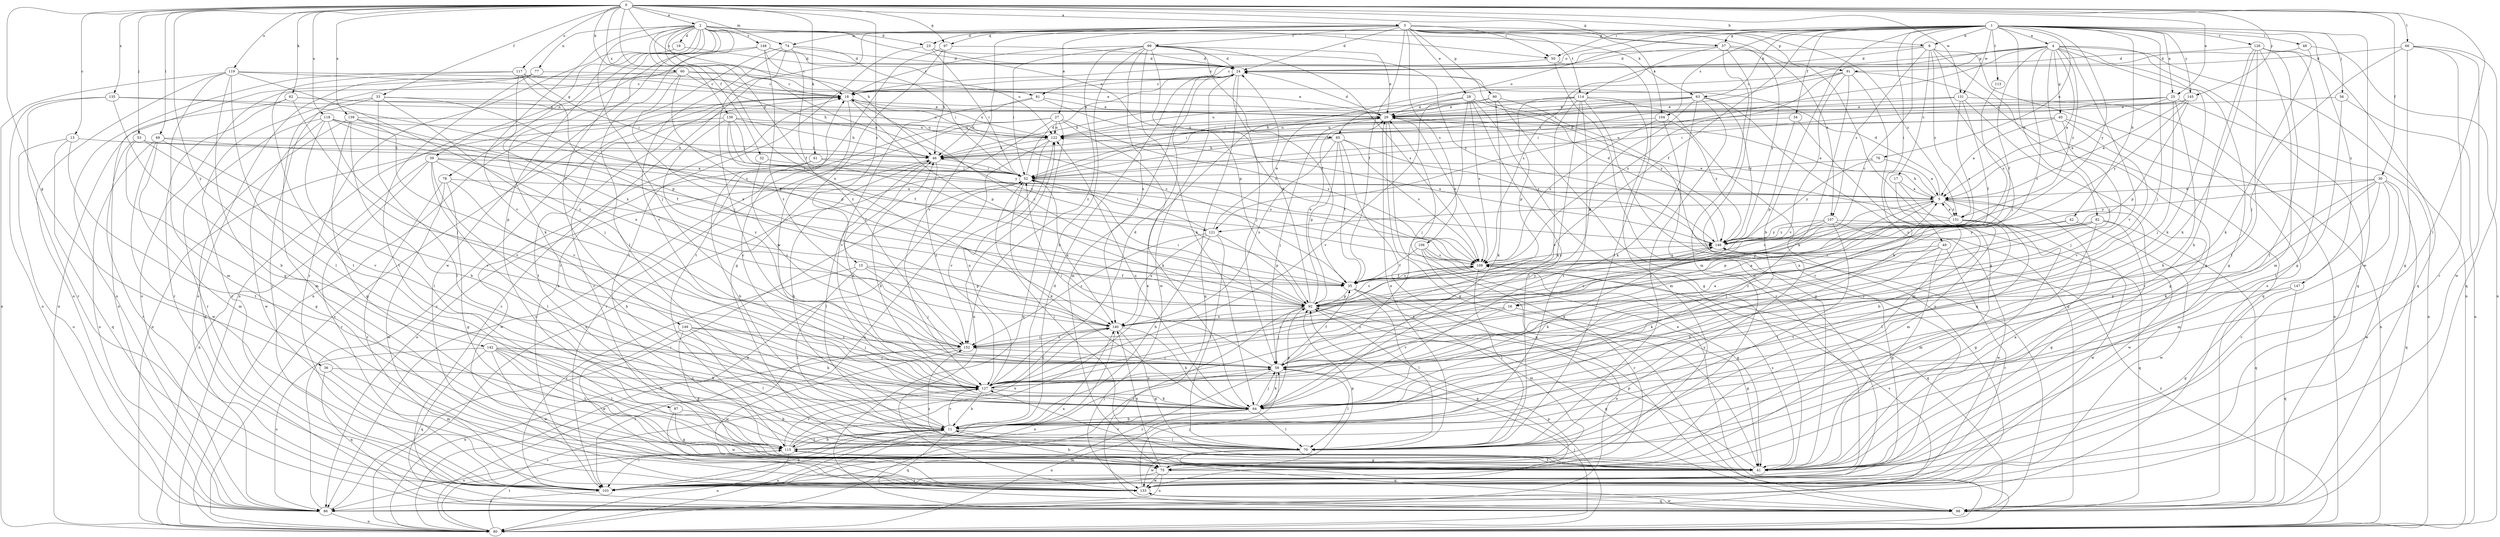 strict digraph  {
0;
1;
2;
3;
4;
5;
9;
11;
13;
15;
16;
17;
18;
19;
23;
24;
25;
27;
28;
29;
30;
32;
33;
34;
35;
36;
37;
39;
40;
41;
42;
46;
48;
49;
50;
52;
53;
56;
58;
60;
61;
62;
63;
64;
66;
69;
70;
74;
75;
76;
77;
78;
80;
81;
82;
85;
86;
87;
90;
91;
92;
97;
98;
99;
103;
104;
106;
107;
109;
113;
114;
115;
117;
118;
119;
121;
122;
126;
127;
131;
133;
135;
138;
139;
140;
142;
145;
146;
147;
148;
149;
151;
152;
0 -> 2  [label=a];
0 -> 3  [label=a];
0 -> 9  [label=b];
0 -> 13  [label=c];
0 -> 15  [label=c];
0 -> 25  [label=e];
0 -> 30  [label=f];
0 -> 32  [label=f];
0 -> 33  [label=f];
0 -> 36  [label=g];
0 -> 37  [label=g];
0 -> 53  [label=j];
0 -> 60  [label=k];
0 -> 61  [label=k];
0 -> 62  [label=k];
0 -> 66  [label=l];
0 -> 69  [label=l];
0 -> 70  [label=l];
0 -> 74  [label=m];
0 -> 81  [label=o];
0 -> 97  [label=q];
0 -> 117  [label=u];
0 -> 118  [label=u];
0 -> 119  [label=u];
0 -> 131  [label=w];
0 -> 135  [label=x];
0 -> 138  [label=x];
0 -> 139  [label=x];
0 -> 142  [label=y];
0 -> 145  [label=y];
1 -> 4  [label=a];
1 -> 9  [label=b];
1 -> 11  [label=b];
1 -> 16  [label=c];
1 -> 25  [label=e];
1 -> 34  [label=f];
1 -> 35  [label=f];
1 -> 37  [label=g];
1 -> 42  [label=h];
1 -> 48  [label=i];
1 -> 49  [label=i];
1 -> 50  [label=i];
1 -> 56  [label=j];
1 -> 58  [label=j];
1 -> 63  [label=k];
1 -> 74  [label=m];
1 -> 76  [label=n];
1 -> 81  [label=o];
1 -> 82  [label=o];
1 -> 85  [label=o];
1 -> 104  [label=s];
1 -> 113  [label=t];
1 -> 126  [label=v];
1 -> 131  [label=w];
1 -> 133  [label=w];
1 -> 145  [label=y];
1 -> 146  [label=y];
1 -> 147  [label=z];
2 -> 19  [label=d];
2 -> 23  [label=d];
2 -> 35  [label=f];
2 -> 37  [label=g];
2 -> 39  [label=g];
2 -> 46  [label=h];
2 -> 50  [label=i];
2 -> 58  [label=j];
2 -> 63  [label=k];
2 -> 70  [label=l];
2 -> 77  [label=n];
2 -> 78  [label=n];
2 -> 85  [label=o];
2 -> 87  [label=p];
2 -> 121  [label=u];
2 -> 127  [label=v];
2 -> 133  [label=w];
2 -> 140  [label=x];
2 -> 148  [label=z];
2 -> 149  [label=z];
3 -> 23  [label=d];
3 -> 24  [label=d];
3 -> 27  [label=e];
3 -> 28  [label=e];
3 -> 35  [label=f];
3 -> 50  [label=i];
3 -> 90  [label=p];
3 -> 91  [label=p];
3 -> 97  [label=q];
3 -> 99  [label=r];
3 -> 103  [label=r];
3 -> 104  [label=s];
3 -> 106  [label=s];
3 -> 107  [label=s];
3 -> 114  [label=t];
3 -> 127  [label=v];
3 -> 151  [label=z];
4 -> 5  [label=a];
4 -> 16  [label=c];
4 -> 35  [label=f];
4 -> 40  [label=g];
4 -> 41  [label=g];
4 -> 52  [label=i];
4 -> 58  [label=j];
4 -> 64  [label=k];
4 -> 80  [label=n];
4 -> 91  [label=p];
4 -> 98  [label=q];
4 -> 114  [label=t];
4 -> 121  [label=u];
4 -> 127  [label=v];
4 -> 151  [label=z];
5 -> 24  [label=d];
5 -> 29  [label=e];
5 -> 46  [label=h];
5 -> 70  [label=l];
5 -> 92  [label=p];
5 -> 121  [label=u];
5 -> 133  [label=w];
5 -> 140  [label=x];
5 -> 151  [label=z];
9 -> 17  [label=c];
9 -> 18  [label=c];
9 -> 24  [label=d];
9 -> 41  [label=g];
9 -> 58  [label=j];
9 -> 86  [label=o];
9 -> 107  [label=s];
9 -> 151  [label=z];
11 -> 46  [label=h];
11 -> 58  [label=j];
11 -> 70  [label=l];
11 -> 80  [label=n];
11 -> 98  [label=q];
11 -> 103  [label=r];
11 -> 115  [label=t];
11 -> 127  [label=v];
13 -> 46  [label=h];
13 -> 86  [label=o];
13 -> 98  [label=q];
13 -> 115  [label=t];
15 -> 35  [label=f];
15 -> 58  [label=j];
15 -> 70  [label=l];
15 -> 92  [label=p];
15 -> 103  [label=r];
16 -> 41  [label=g];
16 -> 127  [label=v];
16 -> 140  [label=x];
16 -> 152  [label=z];
17 -> 5  [label=a];
17 -> 11  [label=b];
17 -> 75  [label=m];
18 -> 29  [label=e];
18 -> 92  [label=p];
18 -> 115  [label=t];
18 -> 122  [label=u];
18 -> 127  [label=v];
19 -> 24  [label=d];
19 -> 103  [label=r];
23 -> 24  [label=d];
23 -> 52  [label=i];
23 -> 115  [label=t];
23 -> 146  [label=y];
24 -> 18  [label=c];
24 -> 58  [label=j];
24 -> 75  [label=m];
24 -> 98  [label=q];
24 -> 133  [label=w];
25 -> 5  [label=a];
25 -> 11  [label=b];
25 -> 29  [label=e];
25 -> 46  [label=h];
25 -> 52  [label=i];
25 -> 58  [label=j];
25 -> 80  [label=n];
27 -> 64  [label=k];
27 -> 80  [label=n];
27 -> 86  [label=o];
27 -> 98  [label=q];
27 -> 103  [label=r];
27 -> 109  [label=s];
27 -> 122  [label=u];
28 -> 29  [label=e];
28 -> 41  [label=g];
28 -> 58  [label=j];
28 -> 70  [label=l];
28 -> 109  [label=s];
28 -> 127  [label=v];
28 -> 146  [label=y];
29 -> 24  [label=d];
29 -> 41  [label=g];
29 -> 58  [label=j];
29 -> 98  [label=q];
29 -> 109  [label=s];
29 -> 122  [label=u];
30 -> 5  [label=a];
30 -> 64  [label=k];
30 -> 75  [label=m];
30 -> 98  [label=q];
30 -> 103  [label=r];
30 -> 127  [label=v];
30 -> 133  [label=w];
30 -> 146  [label=y];
32 -> 52  [label=i];
32 -> 152  [label=z];
33 -> 29  [label=e];
33 -> 58  [label=j];
33 -> 70  [label=l];
33 -> 75  [label=m];
33 -> 92  [label=p];
33 -> 103  [label=r];
34 -> 75  [label=m];
34 -> 92  [label=p];
34 -> 122  [label=u];
35 -> 18  [label=c];
35 -> 70  [label=l];
35 -> 75  [label=m];
35 -> 86  [label=o];
35 -> 92  [label=p];
35 -> 109  [label=s];
36 -> 75  [label=m];
36 -> 98  [label=q];
36 -> 127  [label=v];
37 -> 24  [label=d];
37 -> 41  [label=g];
37 -> 75  [label=m];
37 -> 103  [label=r];
37 -> 109  [label=s];
37 -> 146  [label=y];
39 -> 35  [label=f];
39 -> 52  [label=i];
39 -> 64  [label=k];
39 -> 70  [label=l];
39 -> 80  [label=n];
39 -> 103  [label=r];
39 -> 140  [label=x];
40 -> 5  [label=a];
40 -> 46  [label=h];
40 -> 58  [label=j];
40 -> 80  [label=n];
40 -> 122  [label=u];
40 -> 127  [label=v];
41 -> 5  [label=a];
41 -> 18  [label=c];
41 -> 92  [label=p];
41 -> 109  [label=s];
41 -> 115  [label=t];
41 -> 127  [label=v];
41 -> 152  [label=z];
42 -> 92  [label=p];
42 -> 133  [label=w];
42 -> 146  [label=y];
46 -> 52  [label=i];
46 -> 70  [label=l];
46 -> 86  [label=o];
46 -> 152  [label=z];
48 -> 24  [label=d];
48 -> 64  [label=k];
48 -> 80  [label=n];
49 -> 11  [label=b];
49 -> 41  [label=g];
49 -> 64  [label=k];
49 -> 103  [label=r];
49 -> 109  [label=s];
50 -> 18  [label=c];
50 -> 70  [label=l];
50 -> 133  [label=w];
52 -> 5  [label=a];
52 -> 24  [label=d];
52 -> 64  [label=k];
52 -> 80  [label=n];
52 -> 140  [label=x];
53 -> 41  [label=g];
53 -> 46  [label=h];
53 -> 103  [label=r];
53 -> 127  [label=v];
56 -> 29  [label=e];
56 -> 70  [label=l];
56 -> 80  [label=n];
58 -> 5  [label=a];
58 -> 35  [label=f];
58 -> 52  [label=i];
58 -> 64  [label=k];
58 -> 70  [label=l];
58 -> 103  [label=r];
58 -> 127  [label=v];
60 -> 18  [label=c];
60 -> 29  [label=e];
60 -> 46  [label=h];
60 -> 80  [label=n];
60 -> 86  [label=o];
60 -> 92  [label=p];
60 -> 140  [label=x];
61 -> 11  [label=b];
61 -> 52  [label=i];
61 -> 109  [label=s];
61 -> 133  [label=w];
62 -> 29  [label=e];
62 -> 58  [label=j];
62 -> 86  [label=o];
62 -> 103  [label=r];
62 -> 122  [label=u];
63 -> 29  [label=e];
63 -> 52  [label=i];
63 -> 64  [label=k];
63 -> 70  [label=l];
63 -> 98  [label=q];
63 -> 122  [label=u];
63 -> 140  [label=x];
63 -> 146  [label=y];
64 -> 11  [label=b];
64 -> 18  [label=c];
64 -> 46  [label=h];
64 -> 58  [label=j];
64 -> 70  [label=l];
64 -> 80  [label=n];
64 -> 92  [label=p];
64 -> 122  [label=u];
66 -> 24  [label=d];
66 -> 41  [label=g];
66 -> 58  [label=j];
66 -> 98  [label=q];
66 -> 103  [label=r];
66 -> 133  [label=w];
69 -> 5  [label=a];
69 -> 46  [label=h];
69 -> 75  [label=m];
69 -> 86  [label=o];
69 -> 127  [label=v];
69 -> 133  [label=w];
70 -> 29  [label=e];
70 -> 52  [label=i];
70 -> 98  [label=q];
70 -> 133  [label=w];
70 -> 146  [label=y];
74 -> 24  [label=d];
74 -> 52  [label=i];
74 -> 58  [label=j];
74 -> 80  [label=n];
74 -> 127  [label=v];
74 -> 152  [label=z];
75 -> 11  [label=b];
75 -> 86  [label=o];
75 -> 92  [label=p];
75 -> 103  [label=r];
75 -> 133  [label=w];
75 -> 140  [label=x];
76 -> 5  [label=a];
76 -> 52  [label=i];
76 -> 146  [label=y];
77 -> 18  [label=c];
77 -> 86  [label=o];
77 -> 103  [label=r];
77 -> 115  [label=t];
78 -> 5  [label=a];
78 -> 11  [label=b];
78 -> 41  [label=g];
78 -> 103  [label=r];
78 -> 133  [label=w];
80 -> 18  [label=c];
80 -> 29  [label=e];
80 -> 58  [label=j];
80 -> 92  [label=p];
80 -> 115  [label=t];
80 -> 127  [label=v];
80 -> 146  [label=y];
81 -> 29  [label=e];
81 -> 46  [label=h];
81 -> 109  [label=s];
81 -> 127  [label=v];
82 -> 41  [label=g];
82 -> 58  [label=j];
82 -> 75  [label=m];
82 -> 98  [label=q];
82 -> 146  [label=y];
82 -> 152  [label=z];
85 -> 35  [label=f];
85 -> 46  [label=h];
85 -> 80  [label=n];
85 -> 92  [label=p];
85 -> 109  [label=s];
85 -> 140  [label=x];
85 -> 146  [label=y];
86 -> 18  [label=c];
86 -> 52  [label=i];
86 -> 80  [label=n];
86 -> 109  [label=s];
87 -> 11  [label=b];
87 -> 41  [label=g];
87 -> 133  [label=w];
90 -> 29  [label=e];
90 -> 64  [label=k];
90 -> 98  [label=q];
90 -> 103  [label=r];
90 -> 122  [label=u];
91 -> 11  [label=b];
91 -> 18  [label=c];
91 -> 52  [label=i];
91 -> 64  [label=k];
91 -> 98  [label=q];
91 -> 109  [label=s];
91 -> 127  [label=v];
92 -> 18  [label=c];
92 -> 24  [label=d];
92 -> 29  [label=e];
92 -> 52  [label=i];
92 -> 58  [label=j];
92 -> 98  [label=q];
92 -> 103  [label=r];
92 -> 109  [label=s];
92 -> 140  [label=x];
92 -> 146  [label=y];
97 -> 24  [label=d];
97 -> 41  [label=g];
97 -> 46  [label=h];
97 -> 115  [label=t];
98 -> 18  [label=c];
98 -> 133  [label=w];
99 -> 11  [label=b];
99 -> 18  [label=c];
99 -> 24  [label=d];
99 -> 29  [label=e];
99 -> 35  [label=f];
99 -> 52  [label=i];
99 -> 64  [label=k];
99 -> 92  [label=p];
99 -> 109  [label=s];
99 -> 140  [label=x];
99 -> 152  [label=z];
103 -> 11  [label=b];
103 -> 24  [label=d];
103 -> 86  [label=o];
103 -> 140  [label=x];
104 -> 41  [label=g];
104 -> 109  [label=s];
104 -> 122  [label=u];
104 -> 146  [label=y];
106 -> 35  [label=f];
106 -> 41  [label=g];
106 -> 98  [label=q];
106 -> 103  [label=r];
106 -> 109  [label=s];
107 -> 70  [label=l];
107 -> 98  [label=q];
107 -> 109  [label=s];
107 -> 133  [label=w];
107 -> 146  [label=y];
107 -> 152  [label=z];
109 -> 35  [label=f];
109 -> 70  [label=l];
109 -> 127  [label=v];
109 -> 146  [label=y];
113 -> 109  [label=s];
114 -> 29  [label=e];
114 -> 46  [label=h];
114 -> 64  [label=k];
114 -> 75  [label=m];
114 -> 86  [label=o];
114 -> 92  [label=p];
114 -> 103  [label=r];
114 -> 115  [label=t];
114 -> 127  [label=v];
115 -> 11  [label=b];
115 -> 29  [label=e];
115 -> 41  [label=g];
115 -> 75  [label=m];
115 -> 80  [label=n];
115 -> 86  [label=o];
115 -> 127  [label=v];
115 -> 140  [label=x];
117 -> 18  [label=c];
117 -> 52  [label=i];
117 -> 86  [label=o];
117 -> 92  [label=p];
117 -> 115  [label=t];
117 -> 140  [label=x];
118 -> 70  [label=l];
118 -> 103  [label=r];
118 -> 109  [label=s];
118 -> 122  [label=u];
118 -> 127  [label=v];
118 -> 133  [label=w];
118 -> 140  [label=x];
119 -> 18  [label=c];
119 -> 29  [label=e];
119 -> 41  [label=g];
119 -> 70  [label=l];
119 -> 75  [label=m];
119 -> 80  [label=n];
119 -> 86  [label=o];
119 -> 152  [label=z];
121 -> 11  [label=b];
121 -> 29  [label=e];
121 -> 52  [label=i];
121 -> 70  [label=l];
121 -> 92  [label=p];
121 -> 140  [label=x];
121 -> 152  [label=z];
122 -> 46  [label=h];
122 -> 80  [label=n];
122 -> 127  [label=v];
126 -> 11  [label=b];
126 -> 24  [label=d];
126 -> 41  [label=g];
126 -> 64  [label=k];
126 -> 70  [label=l];
126 -> 75  [label=m];
126 -> 98  [label=q];
126 -> 115  [label=t];
127 -> 11  [label=b];
127 -> 24  [label=d];
127 -> 46  [label=h];
127 -> 64  [label=k];
127 -> 122  [label=u];
127 -> 140  [label=x];
131 -> 29  [label=e];
131 -> 35  [label=f];
131 -> 41  [label=g];
131 -> 46  [label=h];
131 -> 80  [label=n];
131 -> 109  [label=s];
133 -> 58  [label=j];
133 -> 92  [label=p];
133 -> 98  [label=q];
133 -> 122  [label=u];
135 -> 11  [label=b];
135 -> 29  [label=e];
135 -> 86  [label=o];
135 -> 103  [label=r];
135 -> 109  [label=s];
138 -> 35  [label=f];
138 -> 46  [label=h];
138 -> 52  [label=i];
138 -> 80  [label=n];
138 -> 122  [label=u];
138 -> 146  [label=y];
138 -> 152  [label=z];
139 -> 11  [label=b];
139 -> 35  [label=f];
139 -> 41  [label=g];
139 -> 98  [label=q];
139 -> 122  [label=u];
139 -> 127  [label=v];
140 -> 5  [label=a];
140 -> 41  [label=g];
140 -> 64  [label=k];
140 -> 80  [label=n];
140 -> 152  [label=z];
142 -> 11  [label=b];
142 -> 58  [label=j];
142 -> 64  [label=k];
142 -> 70  [label=l];
142 -> 86  [label=o];
142 -> 98  [label=q];
142 -> 115  [label=t];
142 -> 133  [label=w];
145 -> 5  [label=a];
145 -> 29  [label=e];
145 -> 52  [label=i];
145 -> 92  [label=p];
145 -> 146  [label=y];
146 -> 24  [label=d];
146 -> 64  [label=k];
146 -> 109  [label=s];
146 -> 122  [label=u];
147 -> 41  [label=g];
147 -> 92  [label=p];
147 -> 98  [label=q];
148 -> 18  [label=c];
148 -> 24  [label=d];
148 -> 64  [label=k];
148 -> 80  [label=n];
148 -> 122  [label=u];
148 -> 152  [label=z];
149 -> 41  [label=g];
149 -> 58  [label=j];
149 -> 64  [label=k];
149 -> 70  [label=l];
149 -> 133  [label=w];
149 -> 152  [label=z];
151 -> 5  [label=a];
151 -> 29  [label=e];
151 -> 41  [label=g];
151 -> 115  [label=t];
151 -> 133  [label=w];
151 -> 146  [label=y];
152 -> 58  [label=j];
152 -> 80  [label=n];
152 -> 103  [label=r];
152 -> 133  [label=w];
152 -> 140  [label=x];
}
